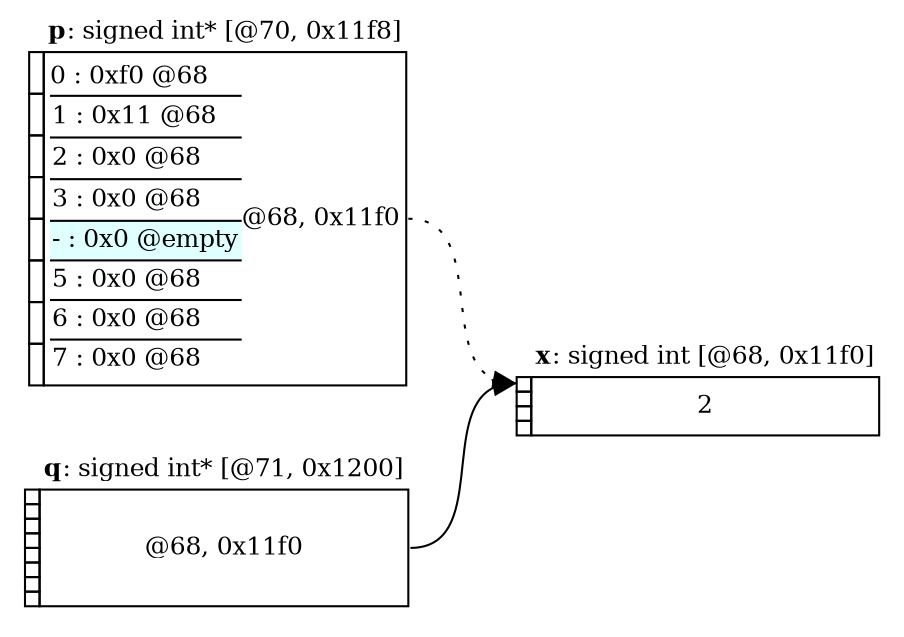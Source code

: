 digraph Memory { node [shape=none, fontsize=12]; rankdir=LR;n68[label=<
        <table border="0" cellborder="1" cellspacing="0">
          <tr>
          <td height="7" width="7" fixedsize="true" border="0">&nbsp;</td>
          <td border="0" colspan="1"><b>x</b>: signed int&nbsp;[@68, 0x11f0]</td>
         </tr><tr><td width="7" height="7" fixedsize="true" port="0">
          <font point-size="1">&nbsp;</font>
         </td><td port="v" rowspan="4" colspan="1">2</td></tr><tr><td width="7" height="7" fixedsize="true" port="1">
          <font point-size="1">&nbsp;</font>
         </td></tr><tr><td width="7" height="7" fixedsize="true" port="2">
          <font point-size="1">&nbsp;</font>
         </td></tr><tr><td width="7" height="7" fixedsize="true" port="3">
          <font point-size="1">&nbsp;</font>
         </td></tr><tr border="0">
          <td border="0" width="7" height="7" fixedsize="true"
              port="4">
            <font point-size="1">&nbsp;</font>
          </td>
         </tr>
         </table>>, tooltip="allocation: 68"];n70[label=<
        <table border="0" cellborder="1" cellspacing="0">
          <tr>
          <td height="7" width="7" fixedsize="true" border="0">&nbsp;</td>
          <td border="0" colspan="1"><b>p</b>: signed int*&nbsp;[@70, 0x11f8]</td>
         </tr><tr><td width="7" height="20" fixedsize="true" port="0">
          <font point-size="1">&nbsp;</font>
         </td><td port="v" rowspan="8" colspan="1" ><table cellpadding="0" cellspacing="0" border="0"><tr border="1"><td align="left">0 : 0xf0 @68</td>
                  <td rowspan="8">@68, 0x11f0</td></tr><tr><td border="1" sides="t" align="left">1 : 0x11 @68</td></tr><tr><td border="1" sides="t" align="left">2 : 0x0 @68</td></tr><tr><td border="1" sides="t" align="left">3 : 0x0 @68</td></tr><tr><td border="1" sides="t"  bgcolor="lightcyan" align="left">- : 0x0 @empty</td></tr><tr><td border="1" sides="t" align="left">5 : 0x0 @68</td></tr><tr><td border="1" sides="t" align="left">6 : 0x0 @68</td></tr><tr><td border="1" sides="t" align="left">7 : 0x0 @68</td></tr></table></td></tr><tr><td width="7" height="20" fixedsize="true" port="1">
          <font point-size="1">&nbsp;</font>
         </td></tr><tr><td width="7" height="20" fixedsize="true" port="2">
          <font point-size="1">&nbsp;</font>
         </td></tr><tr><td width="7" height="20" fixedsize="true" port="3">
          <font point-size="1">&nbsp;</font>
         </td></tr><tr><td width="7" height="20" fixedsize="true" port="4">
          <font point-size="1">&nbsp;</font>
         </td></tr><tr><td width="7" height="20" fixedsize="true" port="5">
          <font point-size="1">&nbsp;</font>
         </td></tr><tr><td width="7" height="20" fixedsize="true" port="6">
          <font point-size="1">&nbsp;</font>
         </td></tr><tr><td width="7" height="20" fixedsize="true" port="7">
          <font point-size="1">&nbsp;</font>
         </td></tr><tr border="0">
          <td border="0" width="7" height="7" fixedsize="true"
              port="8">
            <font point-size="1">&nbsp;</font>
          </td>
         </tr>
         </table>>, tooltip="allocation: 70"];n71[label=<
        <table border="0" cellborder="1" cellspacing="0">
          <tr>
          <td height="7" width="7" fixedsize="true" border="0">&nbsp;</td>
          <td border="0" colspan="1"><b>q</b>: signed int*&nbsp;[@71, 0x1200]</td>
         </tr><tr><td width="7" height="7" fixedsize="true" port="0">
          <font point-size="1">&nbsp;</font>
         </td><td port="v" rowspan="8" colspan="1" >@68, 0x11f0</td></tr><tr><td width="7" height="7" fixedsize="true" port="1">
          <font point-size="1">&nbsp;</font>
         </td></tr><tr><td width="7" height="7" fixedsize="true" port="2">
          <font point-size="1">&nbsp;</font>
         </td></tr><tr><td width="7" height="7" fixedsize="true" port="3">
          <font point-size="1">&nbsp;</font>
         </td></tr><tr><td width="7" height="7" fixedsize="true" port="4">
          <font point-size="1">&nbsp;</font>
         </td></tr><tr><td width="7" height="7" fixedsize="true" port="5">
          <font point-size="1">&nbsp;</font>
         </td></tr><tr><td width="7" height="7" fixedsize="true" port="6">
          <font point-size="1">&nbsp;</font>
         </td></tr><tr><td width="7" height="7" fixedsize="true" port="7">
          <font point-size="1">&nbsp;</font>
         </td></tr><tr border="0">
          <td border="0" width="7" height="7" fixedsize="true"
              port="8">
            <font point-size="1">&nbsp;</font>
          </td>
         </tr>
         </table>>, tooltip="allocation: 71"];n70:v->n68:0[style="dotted",color="black"];n71:v->n68:0[style="solid",color="black"];}
         